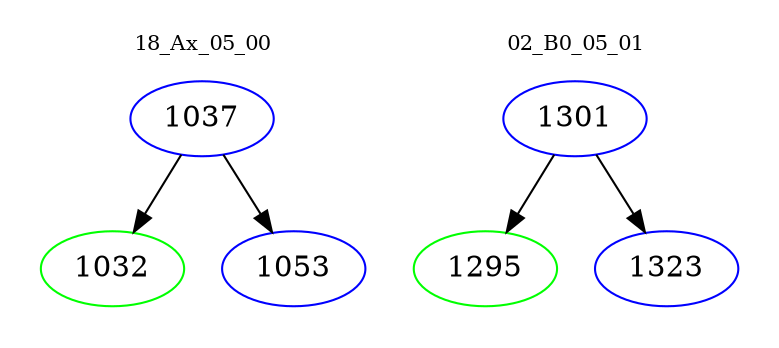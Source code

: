 digraph{
subgraph cluster_0 {
color = white
label = "18_Ax_05_00";
fontsize=10;
T0_1037 [label="1037", color="blue"]
T0_1037 -> T0_1032 [color="black"]
T0_1032 [label="1032", color="green"]
T0_1037 -> T0_1053 [color="black"]
T0_1053 [label="1053", color="blue"]
}
subgraph cluster_1 {
color = white
label = "02_B0_05_01";
fontsize=10;
T1_1301 [label="1301", color="blue"]
T1_1301 -> T1_1295 [color="black"]
T1_1295 [label="1295", color="green"]
T1_1301 -> T1_1323 [color="black"]
T1_1323 [label="1323", color="blue"]
}
}
